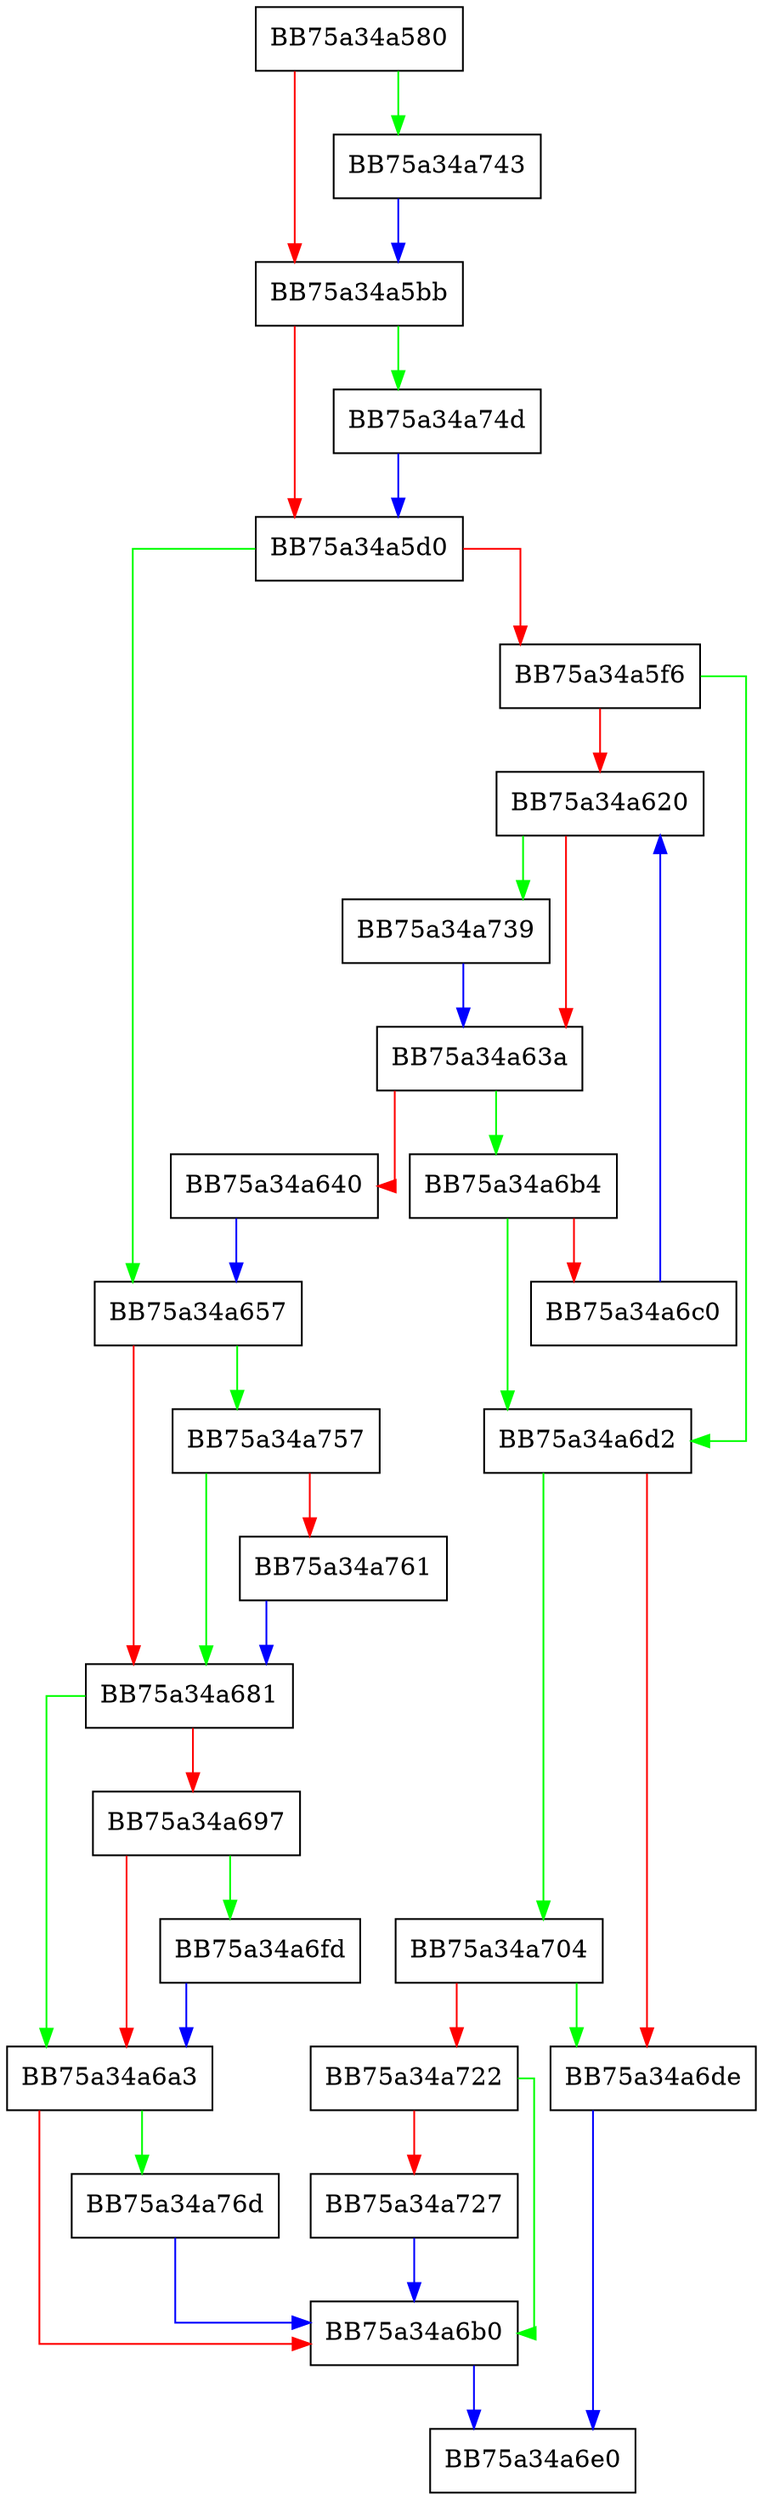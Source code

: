 digraph set_page_rights {
  node [shape="box"];
  graph [splines=ortho];
  BB75a34a580 -> BB75a34a743 [color="green"];
  BB75a34a580 -> BB75a34a5bb [color="red"];
  BB75a34a5bb -> BB75a34a74d [color="green"];
  BB75a34a5bb -> BB75a34a5d0 [color="red"];
  BB75a34a5d0 -> BB75a34a657 [color="green"];
  BB75a34a5d0 -> BB75a34a5f6 [color="red"];
  BB75a34a5f6 -> BB75a34a6d2 [color="green"];
  BB75a34a5f6 -> BB75a34a620 [color="red"];
  BB75a34a620 -> BB75a34a739 [color="green"];
  BB75a34a620 -> BB75a34a63a [color="red"];
  BB75a34a63a -> BB75a34a6b4 [color="green"];
  BB75a34a63a -> BB75a34a640 [color="red"];
  BB75a34a640 -> BB75a34a657 [color="blue"];
  BB75a34a657 -> BB75a34a757 [color="green"];
  BB75a34a657 -> BB75a34a681 [color="red"];
  BB75a34a681 -> BB75a34a6a3 [color="green"];
  BB75a34a681 -> BB75a34a697 [color="red"];
  BB75a34a697 -> BB75a34a6fd [color="green"];
  BB75a34a697 -> BB75a34a6a3 [color="red"];
  BB75a34a6a3 -> BB75a34a76d [color="green"];
  BB75a34a6a3 -> BB75a34a6b0 [color="red"];
  BB75a34a6b0 -> BB75a34a6e0 [color="blue"];
  BB75a34a6b4 -> BB75a34a6d2 [color="green"];
  BB75a34a6b4 -> BB75a34a6c0 [color="red"];
  BB75a34a6c0 -> BB75a34a620 [color="blue"];
  BB75a34a6d2 -> BB75a34a704 [color="green"];
  BB75a34a6d2 -> BB75a34a6de [color="red"];
  BB75a34a6de -> BB75a34a6e0 [color="blue"];
  BB75a34a6fd -> BB75a34a6a3 [color="blue"];
  BB75a34a704 -> BB75a34a6de [color="green"];
  BB75a34a704 -> BB75a34a722 [color="red"];
  BB75a34a722 -> BB75a34a6b0 [color="green"];
  BB75a34a722 -> BB75a34a727 [color="red"];
  BB75a34a727 -> BB75a34a6b0 [color="blue"];
  BB75a34a739 -> BB75a34a63a [color="blue"];
  BB75a34a743 -> BB75a34a5bb [color="blue"];
  BB75a34a74d -> BB75a34a5d0 [color="blue"];
  BB75a34a757 -> BB75a34a681 [color="green"];
  BB75a34a757 -> BB75a34a761 [color="red"];
  BB75a34a761 -> BB75a34a681 [color="blue"];
  BB75a34a76d -> BB75a34a6b0 [color="blue"];
}